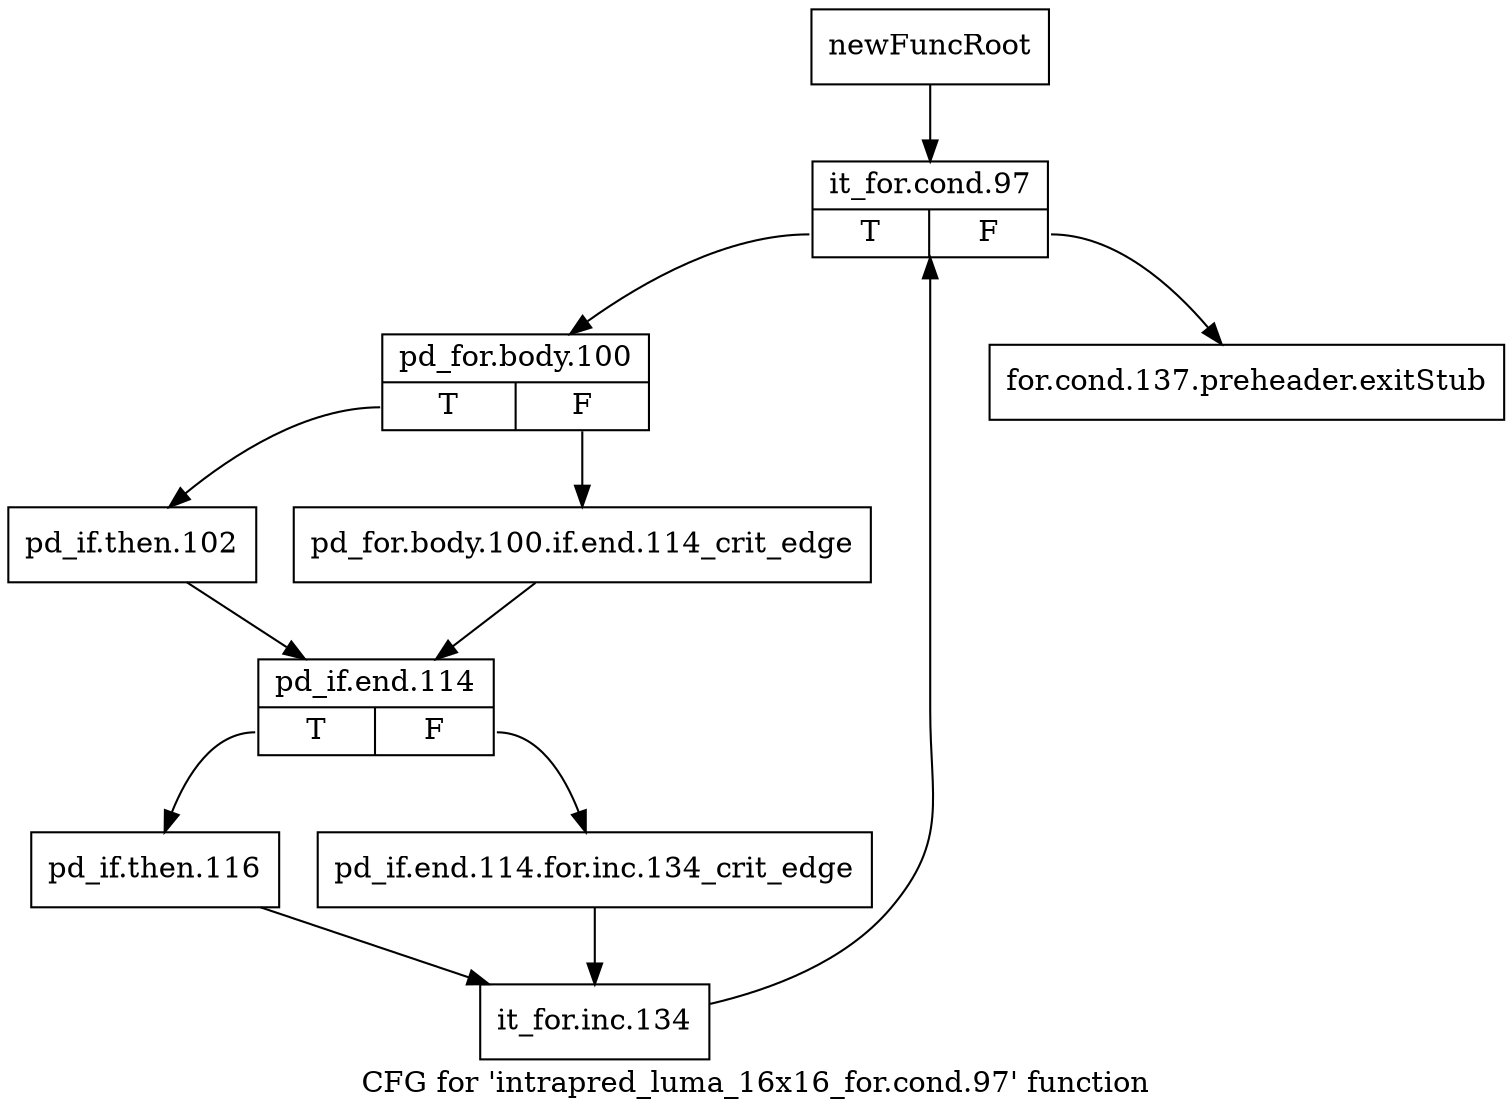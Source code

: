 digraph "CFG for 'intrapred_luma_16x16_for.cond.97' function" {
	label="CFG for 'intrapred_luma_16x16_for.cond.97' function";

	Node0x21ad9c0 [shape=record,label="{newFuncRoot}"];
	Node0x21ad9c0 -> Node0x21ada60;
	Node0x21ada10 [shape=record,label="{for.cond.137.preheader.exitStub}"];
	Node0x21ada60 [shape=record,label="{it_for.cond.97|{<s0>T|<s1>F}}"];
	Node0x21ada60:s0 -> Node0x21adab0;
	Node0x21ada60:s1 -> Node0x21ada10;
	Node0x21adab0 [shape=record,label="{pd_for.body.100|{<s0>T|<s1>F}}"];
	Node0x21adab0:s0 -> Node0x21adb50;
	Node0x21adab0:s1 -> Node0x21adb00;
	Node0x21adb00 [shape=record,label="{pd_for.body.100.if.end.114_crit_edge}"];
	Node0x21adb00 -> Node0x21adba0;
	Node0x21adb50 [shape=record,label="{pd_if.then.102}"];
	Node0x21adb50 -> Node0x21adba0;
	Node0x21adba0 [shape=record,label="{pd_if.end.114|{<s0>T|<s1>F}}"];
	Node0x21adba0:s0 -> Node0x21adc40;
	Node0x21adba0:s1 -> Node0x21adbf0;
	Node0x21adbf0 [shape=record,label="{pd_if.end.114.for.inc.134_crit_edge}"];
	Node0x21adbf0 -> Node0x21adc90;
	Node0x21adc40 [shape=record,label="{pd_if.then.116}"];
	Node0x21adc40 -> Node0x21adc90;
	Node0x21adc90 [shape=record,label="{it_for.inc.134}"];
	Node0x21adc90 -> Node0x21ada60;
}
